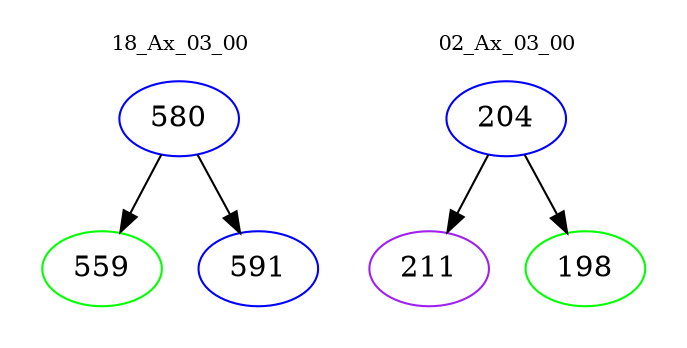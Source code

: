 digraph{
subgraph cluster_0 {
color = white
label = "18_Ax_03_00";
fontsize=10;
T0_580 [label="580", color="blue"]
T0_580 -> T0_559 [color="black"]
T0_559 [label="559", color="green"]
T0_580 -> T0_591 [color="black"]
T0_591 [label="591", color="blue"]
}
subgraph cluster_1 {
color = white
label = "02_Ax_03_00";
fontsize=10;
T1_204 [label="204", color="blue"]
T1_204 -> T1_211 [color="black"]
T1_211 [label="211", color="purple"]
T1_204 -> T1_198 [color="black"]
T1_198 [label="198", color="green"]
}
}
